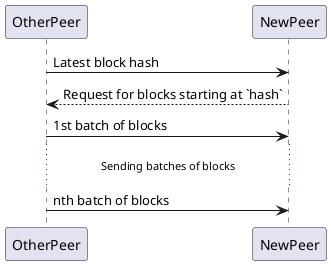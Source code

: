 @startuml
OtherPeer -> NewPeer: Latest block hash
NewPeer --> OtherPeer: Request for blocks starting at `hash`
OtherPeer -> NewPeer: 1st batch of blocks
... Sending batches of blocks ...
OtherPeer -> NewPeer: nth batch of blocks
@enduml
